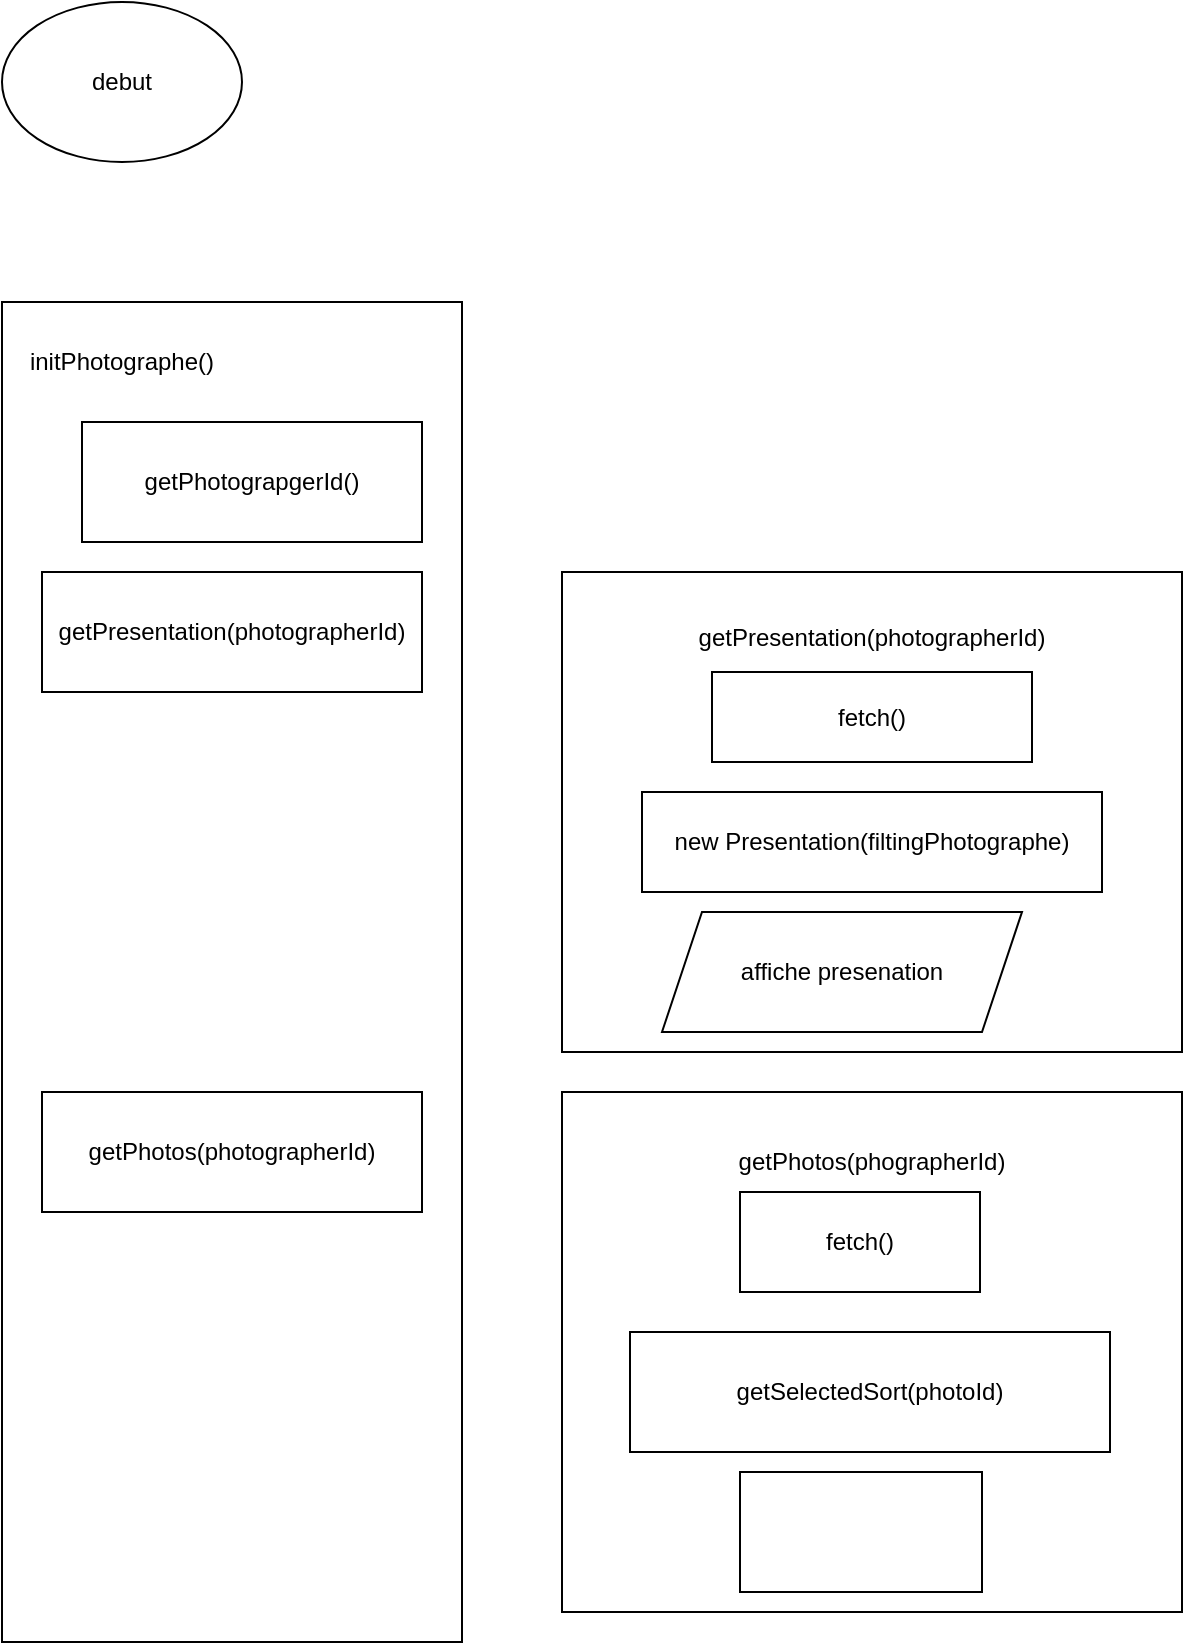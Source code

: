 <mxfile version="18.1.2" type="github">
  <diagram id="ktecDuxg43IKGAJbqnB1" name="Page-1">
    <mxGraphModel dx="1154" dy="793" grid="1" gridSize="10" guides="1" tooltips="1" connect="1" arrows="1" fold="1" page="1" pageScale="1" pageWidth="827" pageHeight="1169" math="0" shadow="0">
      <root>
        <mxCell id="0" />
        <mxCell id="1" parent="0" />
        <mxCell id="NxuxOBQXt2bCL_A50w4w-1" value="&lt;div&gt;debut&lt;/div&gt;" style="ellipse;whiteSpace=wrap;html=1;" vertex="1" parent="1">
          <mxGeometry x="110" y="20" width="120" height="80" as="geometry" />
        </mxCell>
        <mxCell id="NxuxOBQXt2bCL_A50w4w-2" value="" style="rounded=0;whiteSpace=wrap;html=1;" vertex="1" parent="1">
          <mxGeometry x="110" y="170" width="230" height="670" as="geometry" />
        </mxCell>
        <mxCell id="NxuxOBQXt2bCL_A50w4w-3" value="initPhotographe()" style="text;html=1;strokeColor=none;fillColor=none;align=center;verticalAlign=middle;whiteSpace=wrap;rounded=0;" vertex="1" parent="1">
          <mxGeometry x="115" y="185" width="110" height="30" as="geometry" />
        </mxCell>
        <mxCell id="NxuxOBQXt2bCL_A50w4w-5" value="getPhotograpgerId()" style="rounded=0;whiteSpace=wrap;html=1;" vertex="1" parent="1">
          <mxGeometry x="150" y="230" width="170" height="60" as="geometry" />
        </mxCell>
        <mxCell id="NxuxOBQXt2bCL_A50w4w-6" value="getPresentation(photographerId)" style="rounded=0;whiteSpace=wrap;html=1;" vertex="1" parent="1">
          <mxGeometry x="130" y="305" width="190" height="60" as="geometry" />
        </mxCell>
        <mxCell id="NxuxOBQXt2bCL_A50w4w-7" value="getPhotos(photographerId)" style="rounded=0;whiteSpace=wrap;html=1;" vertex="1" parent="1">
          <mxGeometry x="130" y="565" width="190" height="60" as="geometry" />
        </mxCell>
        <mxCell id="NxuxOBQXt2bCL_A50w4w-8" value="" style="rounded=0;whiteSpace=wrap;html=1;" vertex="1" parent="1">
          <mxGeometry x="390" y="305" width="310" height="240" as="geometry" />
        </mxCell>
        <mxCell id="NxuxOBQXt2bCL_A50w4w-9" value="getPresentation(photographerId)" style="text;html=1;strokeColor=none;fillColor=none;align=center;verticalAlign=middle;whiteSpace=wrap;rounded=0;" vertex="1" parent="1">
          <mxGeometry x="455" y="320" width="180" height="35" as="geometry" />
        </mxCell>
        <mxCell id="NxuxOBQXt2bCL_A50w4w-10" value="new Presentation(filtingPhotographe)" style="rounded=0;whiteSpace=wrap;html=1;" vertex="1" parent="1">
          <mxGeometry x="430" y="415" width="230" height="50" as="geometry" />
        </mxCell>
        <mxCell id="NxuxOBQXt2bCL_A50w4w-12" value="affiche presenation" style="shape=parallelogram;perimeter=parallelogramPerimeter;whiteSpace=wrap;html=1;fixedSize=1;" vertex="1" parent="1">
          <mxGeometry x="440" y="475" width="180" height="60" as="geometry" />
        </mxCell>
        <mxCell id="NxuxOBQXt2bCL_A50w4w-14" value="" style="rounded=0;whiteSpace=wrap;html=1;" vertex="1" parent="1">
          <mxGeometry x="390" y="565" width="310" height="260" as="geometry" />
        </mxCell>
        <mxCell id="NxuxOBQXt2bCL_A50w4w-15" value="getPhotos(phographerId)" style="text;html=1;strokeColor=none;fillColor=none;align=center;verticalAlign=middle;whiteSpace=wrap;rounded=0;" vertex="1" parent="1">
          <mxGeometry x="515" y="585" width="60" height="30" as="geometry" />
        </mxCell>
        <mxCell id="NxuxOBQXt2bCL_A50w4w-16" value="getSelectedSort(photoId)" style="rounded=0;whiteSpace=wrap;html=1;" vertex="1" parent="1">
          <mxGeometry x="424" y="685" width="240" height="60" as="geometry" />
        </mxCell>
        <mxCell id="NxuxOBQXt2bCL_A50w4w-17" value="" style="rounded=0;whiteSpace=wrap;html=1;" vertex="1" parent="1">
          <mxGeometry x="479" y="755" width="121" height="60" as="geometry" />
        </mxCell>
        <mxCell id="NxuxOBQXt2bCL_A50w4w-18" value="fetch()" style="rounded=0;whiteSpace=wrap;html=1;" vertex="1" parent="1">
          <mxGeometry x="465" y="355" width="160" height="45" as="geometry" />
        </mxCell>
        <mxCell id="NxuxOBQXt2bCL_A50w4w-19" value="fetch()" style="rounded=0;whiteSpace=wrap;html=1;" vertex="1" parent="1">
          <mxGeometry x="479" y="615" width="120" height="50" as="geometry" />
        </mxCell>
      </root>
    </mxGraphModel>
  </diagram>
</mxfile>
